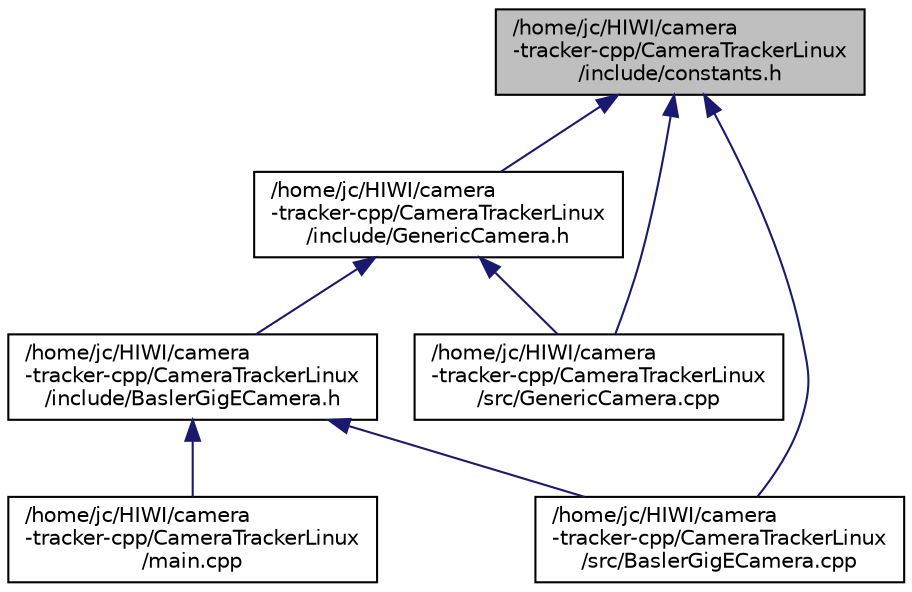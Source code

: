digraph "/home/jc/HIWI/camera-tracker-cpp/CameraTrackerLinux/include/constants.h"
{
 // INTERACTIVE_SVG=YES
  edge [fontname="Helvetica",fontsize="10",labelfontname="Helvetica",labelfontsize="10"];
  node [fontname="Helvetica",fontsize="10",shape=record];
  Node1 [label="/home/jc/HIWI/camera\l-tracker-cpp/CameraTrackerLinux\l/include/constants.h",height=0.2,width=0.4,color="black", fillcolor="grey75", style="filled", fontcolor="black"];
  Node1 -> Node2 [dir="back",color="midnightblue",fontsize="10",style="solid"];
  Node2 [label="/home/jc/HIWI/camera\l-tracker-cpp/CameraTrackerLinux\l/include/GenericCamera.h",height=0.2,width=0.4,color="black", fillcolor="white", style="filled",URL="$_generic_camera_8h.html",tooltip="Header of the camera base class. "];
  Node2 -> Node3 [dir="back",color="midnightblue",fontsize="10",style="solid"];
  Node3 [label="/home/jc/HIWI/camera\l-tracker-cpp/CameraTrackerLinux\l/include/BaslerGigECamera.h",height=0.2,width=0.4,color="black", fillcolor="white", style="filled",URL="$_basler_gig_e_camera_8h.html",tooltip="Header file for the Basler GigE Camera class. "];
  Node3 -> Node4 [dir="back",color="midnightblue",fontsize="10",style="solid"];
  Node4 [label="/home/jc/HIWI/camera\l-tracker-cpp/CameraTrackerLinux\l/main.cpp",height=0.2,width=0.4,color="black", fillcolor="white", style="filled",URL="$main_8cpp.html"];
  Node3 -> Node5 [dir="back",color="midnightblue",fontsize="10",style="solid"];
  Node5 [label="/home/jc/HIWI/camera\l-tracker-cpp/CameraTrackerLinux\l/src/BaslerGigECamera.cpp",height=0.2,width=0.4,color="black", fillcolor="white", style="filled",URL="$_basler_gig_e_camera_8cpp.html",tooltip="Body file for the Basler GigE Camera class. "];
  Node2 -> Node6 [dir="back",color="midnightblue",fontsize="10",style="solid"];
  Node6 [label="/home/jc/HIWI/camera\l-tracker-cpp/CameraTrackerLinux\l/src/GenericCamera.cpp",height=0.2,width=0.4,color="black", fillcolor="white", style="filled",URL="$_generic_camera_8cpp.html",tooltip="Boday of the camera base class. "];
  Node1 -> Node5 [dir="back",color="midnightblue",fontsize="10",style="solid"];
  Node1 -> Node6 [dir="back",color="midnightblue",fontsize="10",style="solid"];
}
